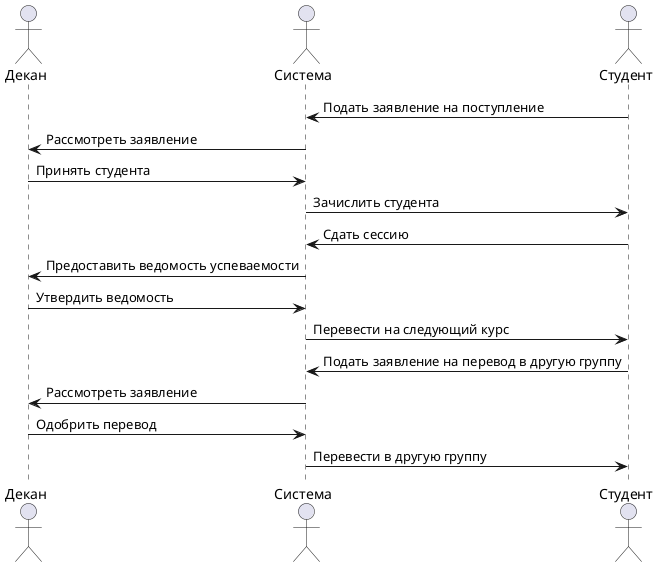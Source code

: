 @startuml 2
actor Декан
actor Система
actor Студент

Студент -> Система: Подать заявление на поступление
Система -> Декан: Рассмотреть заявление
Декан -> Система: Принять студента
Система -> Студент: Зачислить студента

Студент -> Система: Сдать сессию
Система -> Декан: Предоставить ведомость успеваемости
Декан -> Система: Утвердить ведомость
Система -> Студент: Перевести на следующий курс

Студент -> Система: Подать заявление на перевод в другую группу
Система -> Декан: Рассмотреть заявление
Декан -> Система: Одобрить перевод
Система -> Студент: Перевести в другую группу
@enduml
